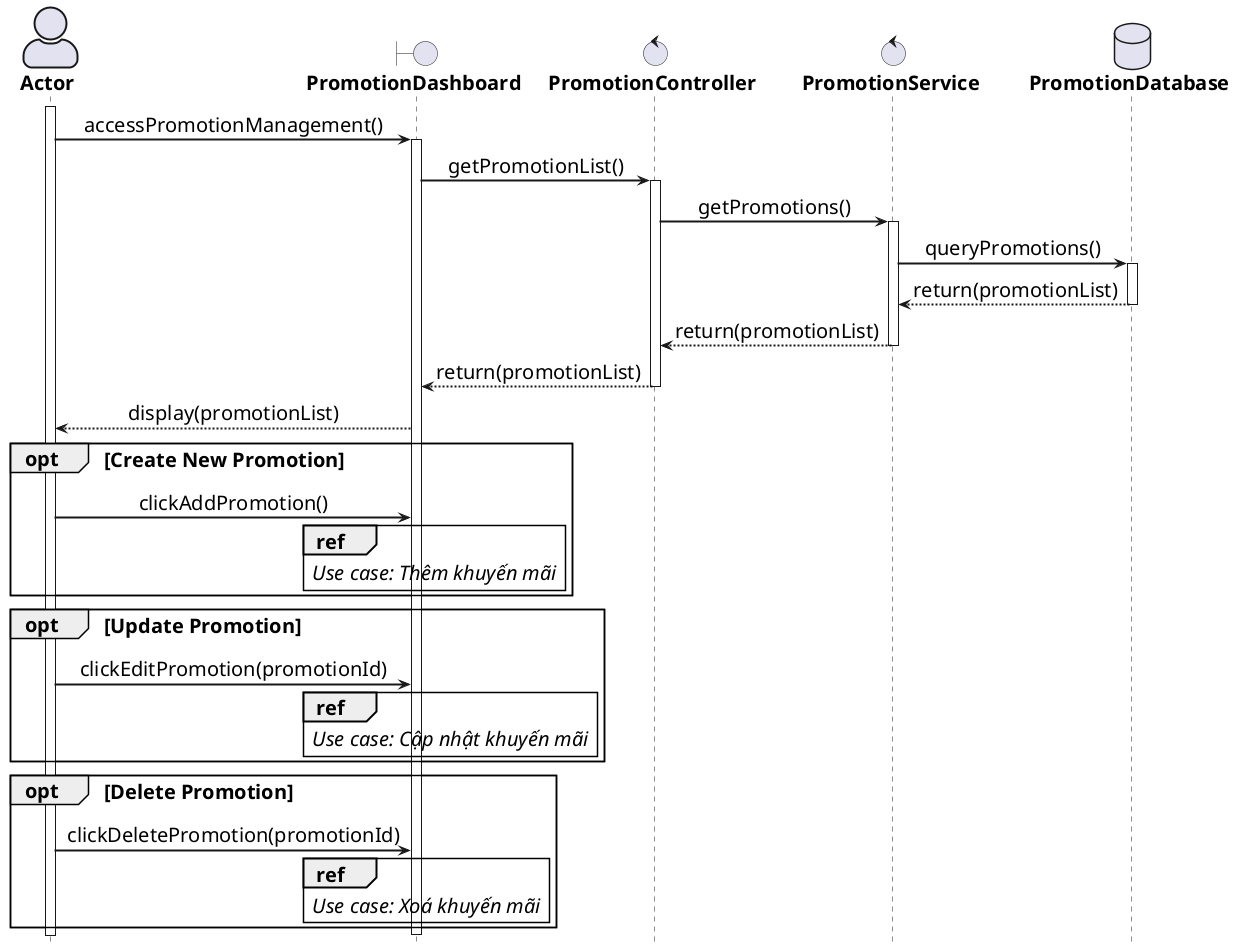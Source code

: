 @startuml

' General configuration
skinparam defaultFontSize 20
skinparam maxMessageSize 60
skinparam sequenceMessageAlign center

' Actor style configuration
skinparam actorStyle awesome

' Arrow and border thickness configuration
skinparam {
    ArrowThickness 2
    ParticipantBorderThickness 2
    ActorBorderThickness 2
    LifeLineBorderThickness 2
    ActivationBorderThickness 2
}

' Life line color configuration
skinparam LifeLineBorderColor black

' Font style configuration for components
skinparam {
    actorFontStyle bold
    boundaryFontStyle bold
    controlFontStyle bold
    entityFontStyle bold
    databaseFontStyle bold
}

' Define components
actor "Actor" as actor
boundary "PromotionDashboard" as dashboard
control "PromotionController" as controller
control "PromotionService" as service
database "PromotionDatabase" as db

' Start processing flow
activate actor

actor -> dashboard: accessPromotionManagement()
activate dashboard

dashboard -> controller: getPromotionList()
activate controller

controller -> service: getPromotions()
activate service

service -> db: queryPromotions()
activate db
db --> service: return(promotionList)
deactivate db

service --> controller: return(promotionList)
deactivate service

controller --> dashboard: return(promotionList)
deactivate controller

dashboard --> actor: display(promotionList)

opt Create New Promotion
    actor -> dashboard: clickAddPromotion()
    ref over dashboard
        // Use case: Thêm khuyến mãi //
    end ref
end

opt Update Promotion
    actor -> dashboard: clickEditPromotion(promotionId)
    ref over dashboard
        // Use case: Cập nhật khuyến mãi //
    end ref
end

opt Delete Promotion
    actor -> dashboard: clickDeletePromotion(promotionId)
    ref over dashboard
        // Use case: Xoá khuyến mãi //
    end ref
end

deactivate dashboard

hide footbox
@enduml